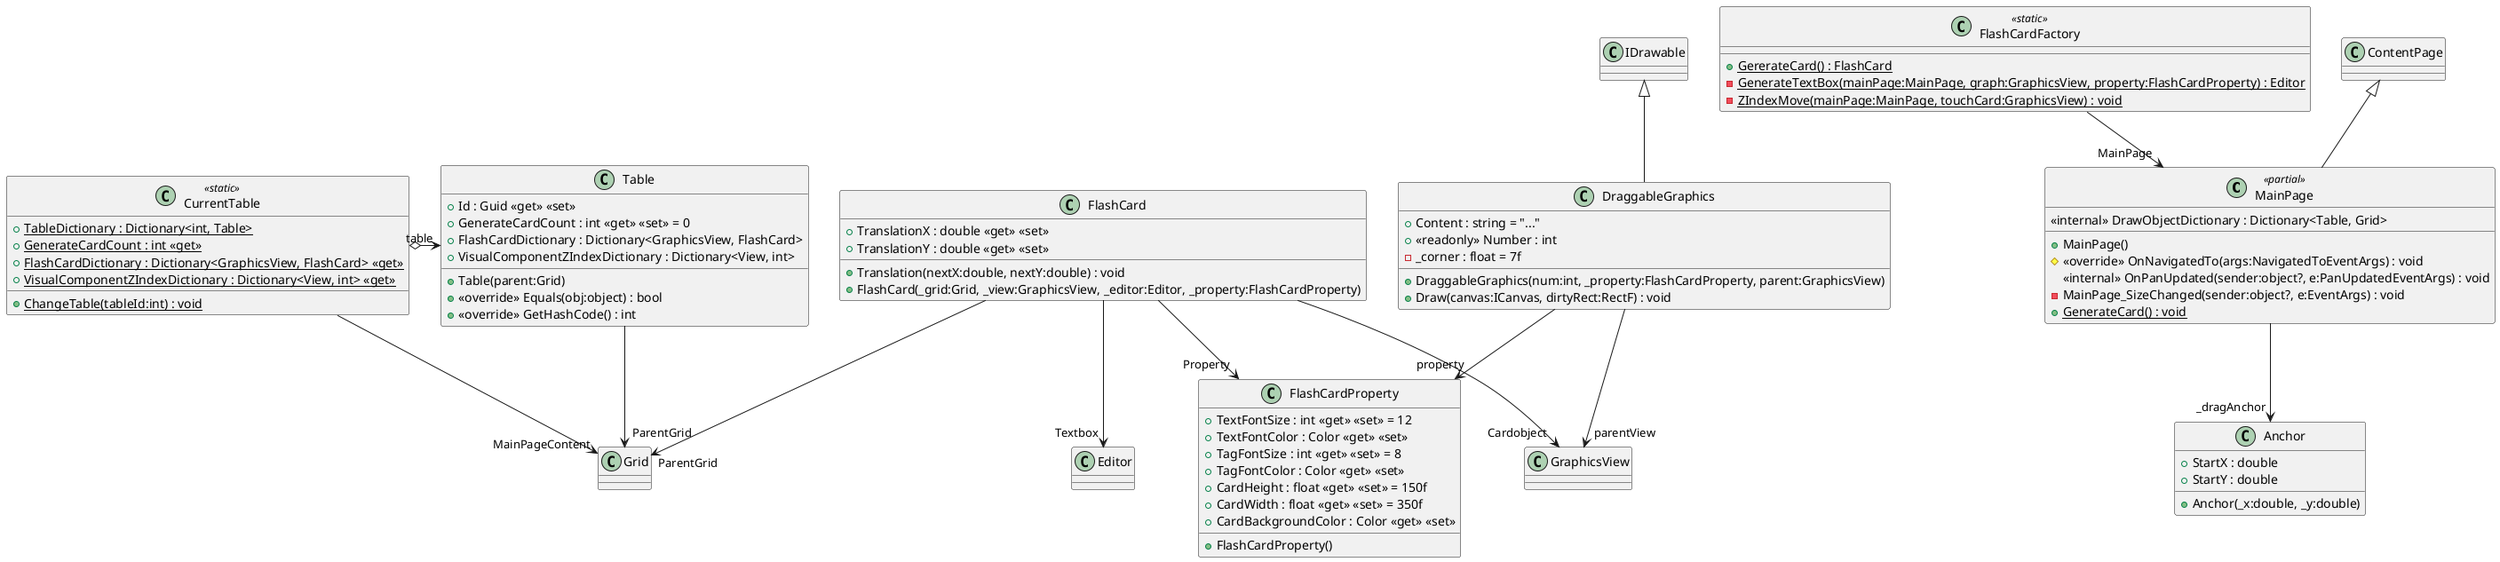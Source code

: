 @startuml
class MainPage <<partial>> {
    <<internal>> DrawObjectDictionary : Dictionary<Table, Grid>
    + MainPage()
    # <<override>> OnNavigatedTo(args:NavigatedToEventArgs) : void
    <<internal>> OnPanUpdated(sender:object?, e:PanUpdatedEventArgs) : void
    - MainPage_SizeChanged(sender:object?, e:EventArgs) : void
    + {static} GenerateCard() : void
}
class CurrentTable <<static>> {
    + {static} TableDictionary : Dictionary<int, Table>
    + {static} GenerateCardCount : int <<get>>
    + {static} FlashCardDictionary : Dictionary<GraphicsView, FlashCard> <<get>>
    + {static} VisualComponentZIndexDictionary : Dictionary<View, int> <<get>>
    + {static} ChangeTable(tableId:int) : void
}
class Table {
    + Id : Guid <<get>> <<set>>
    + GenerateCardCount : int <<get>> <<set>> = 0
    + FlashCardDictionary : Dictionary<GraphicsView, FlashCard>
    + VisualComponentZIndexDictionary : Dictionary<View, int>
    + Table(parent:Grid)
    + <<override>> Equals(obj:object) : bool
    + <<override>> GetHashCode() : int
}
class FlashCardFactory <<static>> {
    + {static} GererateCard() : FlashCard
    {static} - GenerateTextBox(mainPage:MainPage, graph:GraphicsView, property:FlashCardProperty) : Editor
    {static} - ZIndexMove(mainPage:MainPage, touchCard:GraphicsView) : void
}
class FlashCard {
    + TranslationX : double <<get>> <<set>>
    + TranslationY : double <<get>> <<set>>
    + Translation(nextX:double, nextY:double) : void
    + FlashCard(_grid:Grid, _view:GraphicsView, _editor:Editor, _property:FlashCardProperty)
}
class FlashCardProperty {
    + TextFontSize : int <<get>> <<set>> = 12
    + TextFontColor : Color <<get>> <<set>>
    + TagFontSize : int <<get>> <<set>> = 8
    + TagFontColor : Color <<get>> <<set>>
    + CardHeight : float <<get>> <<set>> = 150f
    + CardWidth : float <<get>> <<set>> = 350f
    + CardBackgroundColor : Color <<get>> <<set>>
    + FlashCardProperty()
}
class DraggableGraphics {
    + Content : string = "..."
    + <<readonly>> Number : int
    - _corner : float = 7f
    + DraggableGraphics(num:int, _property:FlashCardProperty, parent:GraphicsView)
    + Draw(canvas:ICanvas, dirtyRect:RectF) : void
}
class Anchor {
    + StartX : double
    + StartY : double
    + Anchor(_x:double, _y:double)
}
ContentPage <|-- MainPage
MainPage --> "_dragAnchor" Anchor
CurrentTable o-> "table" Table
CurrentTable --> "MainPageContent" Grid
Table --> "ParentGrid" Grid
FlashCardFactory --> "MainPage" MainPage
FlashCard --> "ParentGrid" Grid
FlashCard --> "Cardobject" GraphicsView
FlashCard --> "Textbox" Editor
FlashCard --> "Property" FlashCardProperty
IDrawable <|-- DraggableGraphics
DraggableGraphics --> "parentView" GraphicsView
DraggableGraphics --> "property" FlashCardProperty
@enduml
